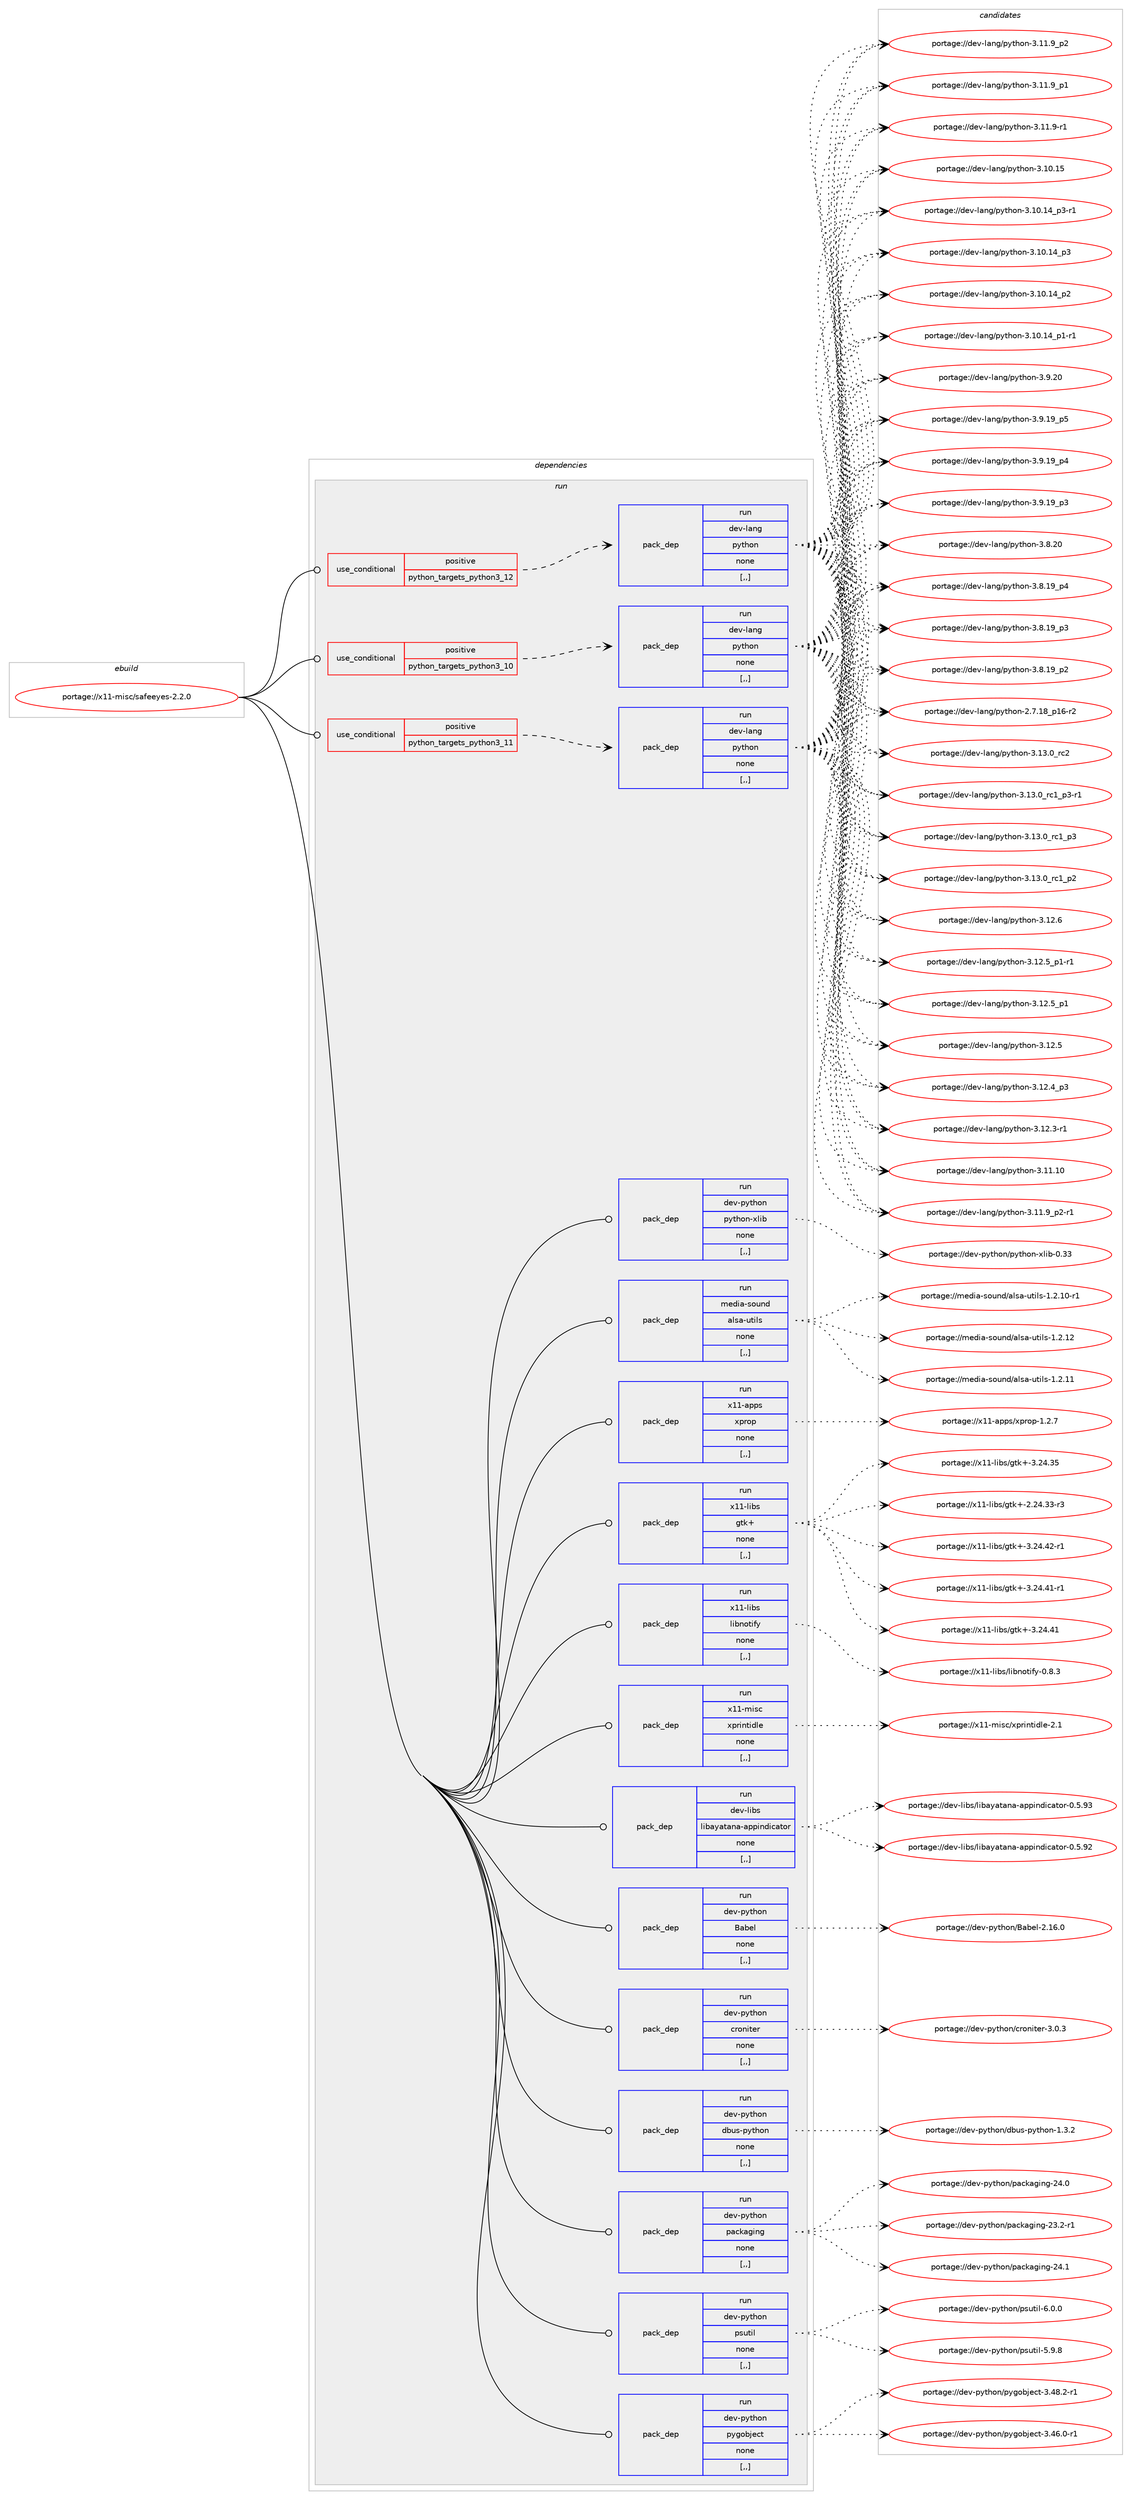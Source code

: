 digraph prolog {

# *************
# Graph options
# *************

newrank=true;
concentrate=true;
compound=true;
graph [rankdir=LR,fontname=Helvetica,fontsize=10,ranksep=1.5];#, ranksep=2.5, nodesep=0.2];
edge  [arrowhead=vee];
node  [fontname=Helvetica,fontsize=10];

# **********
# The ebuild
# **********

subgraph cluster_leftcol {
color=gray;
label=<<i>ebuild</i>>;
id [label="portage://x11-misc/safeeyes-2.2.0", color=red, width=4, href="../x11-misc/safeeyes-2.2.0.svg"];
}

# ****************
# The dependencies
# ****************

subgraph cluster_midcol {
color=gray;
label=<<i>dependencies</i>>;
subgraph cluster_compile {
fillcolor="#eeeeee";
style=filled;
label=<<i>compile</i>>;
}
subgraph cluster_compileandrun {
fillcolor="#eeeeee";
style=filled;
label=<<i>compile and run</i>>;
}
subgraph cluster_run {
fillcolor="#eeeeee";
style=filled;
label=<<i>run</i>>;
subgraph cond257195 {
dependency974714 [label=<<TABLE BORDER="0" CELLBORDER="1" CELLSPACING="0" CELLPADDING="4"><TR><TD ROWSPAN="3" CELLPADDING="10">use_conditional</TD></TR><TR><TD>positive</TD></TR><TR><TD>python_targets_python3_10</TD></TR></TABLE>>, shape=none, color=red];
subgraph pack710379 {
dependency974715 [label=<<TABLE BORDER="0" CELLBORDER="1" CELLSPACING="0" CELLPADDING="4" WIDTH="220"><TR><TD ROWSPAN="6" CELLPADDING="30">pack_dep</TD></TR><TR><TD WIDTH="110">run</TD></TR><TR><TD>dev-lang</TD></TR><TR><TD>python</TD></TR><TR><TD>none</TD></TR><TR><TD>[,,]</TD></TR></TABLE>>, shape=none, color=blue];
}
dependency974714:e -> dependency974715:w [weight=20,style="dashed",arrowhead="vee"];
}
id:e -> dependency974714:w [weight=20,style="solid",arrowhead="odot"];
subgraph cond257196 {
dependency974716 [label=<<TABLE BORDER="0" CELLBORDER="1" CELLSPACING="0" CELLPADDING="4"><TR><TD ROWSPAN="3" CELLPADDING="10">use_conditional</TD></TR><TR><TD>positive</TD></TR><TR><TD>python_targets_python3_11</TD></TR></TABLE>>, shape=none, color=red];
subgraph pack710380 {
dependency974717 [label=<<TABLE BORDER="0" CELLBORDER="1" CELLSPACING="0" CELLPADDING="4" WIDTH="220"><TR><TD ROWSPAN="6" CELLPADDING="30">pack_dep</TD></TR><TR><TD WIDTH="110">run</TD></TR><TR><TD>dev-lang</TD></TR><TR><TD>python</TD></TR><TR><TD>none</TD></TR><TR><TD>[,,]</TD></TR></TABLE>>, shape=none, color=blue];
}
dependency974716:e -> dependency974717:w [weight=20,style="dashed",arrowhead="vee"];
}
id:e -> dependency974716:w [weight=20,style="solid",arrowhead="odot"];
subgraph cond257197 {
dependency974718 [label=<<TABLE BORDER="0" CELLBORDER="1" CELLSPACING="0" CELLPADDING="4"><TR><TD ROWSPAN="3" CELLPADDING="10">use_conditional</TD></TR><TR><TD>positive</TD></TR><TR><TD>python_targets_python3_12</TD></TR></TABLE>>, shape=none, color=red];
subgraph pack710381 {
dependency974719 [label=<<TABLE BORDER="0" CELLBORDER="1" CELLSPACING="0" CELLPADDING="4" WIDTH="220"><TR><TD ROWSPAN="6" CELLPADDING="30">pack_dep</TD></TR><TR><TD WIDTH="110">run</TD></TR><TR><TD>dev-lang</TD></TR><TR><TD>python</TD></TR><TR><TD>none</TD></TR><TR><TD>[,,]</TD></TR></TABLE>>, shape=none, color=blue];
}
dependency974718:e -> dependency974719:w [weight=20,style="dashed",arrowhead="vee"];
}
id:e -> dependency974718:w [weight=20,style="solid",arrowhead="odot"];
subgraph pack710382 {
dependency974720 [label=<<TABLE BORDER="0" CELLBORDER="1" CELLSPACING="0" CELLPADDING="4" WIDTH="220"><TR><TD ROWSPAN="6" CELLPADDING="30">pack_dep</TD></TR><TR><TD WIDTH="110">run</TD></TR><TR><TD>dev-libs</TD></TR><TR><TD>libayatana-appindicator</TD></TR><TR><TD>none</TD></TR><TR><TD>[,,]</TD></TR></TABLE>>, shape=none, color=blue];
}
id:e -> dependency974720:w [weight=20,style="solid",arrowhead="odot"];
subgraph pack710383 {
dependency974721 [label=<<TABLE BORDER="0" CELLBORDER="1" CELLSPACING="0" CELLPADDING="4" WIDTH="220"><TR><TD ROWSPAN="6" CELLPADDING="30">pack_dep</TD></TR><TR><TD WIDTH="110">run</TD></TR><TR><TD>dev-python</TD></TR><TR><TD>Babel</TD></TR><TR><TD>none</TD></TR><TR><TD>[,,]</TD></TR></TABLE>>, shape=none, color=blue];
}
id:e -> dependency974721:w [weight=20,style="solid",arrowhead="odot"];
subgraph pack710384 {
dependency974722 [label=<<TABLE BORDER="0" CELLBORDER="1" CELLSPACING="0" CELLPADDING="4" WIDTH="220"><TR><TD ROWSPAN="6" CELLPADDING="30">pack_dep</TD></TR><TR><TD WIDTH="110">run</TD></TR><TR><TD>dev-python</TD></TR><TR><TD>croniter</TD></TR><TR><TD>none</TD></TR><TR><TD>[,,]</TD></TR></TABLE>>, shape=none, color=blue];
}
id:e -> dependency974722:w [weight=20,style="solid",arrowhead="odot"];
subgraph pack710385 {
dependency974723 [label=<<TABLE BORDER="0" CELLBORDER="1" CELLSPACING="0" CELLPADDING="4" WIDTH="220"><TR><TD ROWSPAN="6" CELLPADDING="30">pack_dep</TD></TR><TR><TD WIDTH="110">run</TD></TR><TR><TD>dev-python</TD></TR><TR><TD>dbus-python</TD></TR><TR><TD>none</TD></TR><TR><TD>[,,]</TD></TR></TABLE>>, shape=none, color=blue];
}
id:e -> dependency974723:w [weight=20,style="solid",arrowhead="odot"];
subgraph pack710386 {
dependency974724 [label=<<TABLE BORDER="0" CELLBORDER="1" CELLSPACING="0" CELLPADDING="4" WIDTH="220"><TR><TD ROWSPAN="6" CELLPADDING="30">pack_dep</TD></TR><TR><TD WIDTH="110">run</TD></TR><TR><TD>dev-python</TD></TR><TR><TD>packaging</TD></TR><TR><TD>none</TD></TR><TR><TD>[,,]</TD></TR></TABLE>>, shape=none, color=blue];
}
id:e -> dependency974724:w [weight=20,style="solid",arrowhead="odot"];
subgraph pack710387 {
dependency974725 [label=<<TABLE BORDER="0" CELLBORDER="1" CELLSPACING="0" CELLPADDING="4" WIDTH="220"><TR><TD ROWSPAN="6" CELLPADDING="30">pack_dep</TD></TR><TR><TD WIDTH="110">run</TD></TR><TR><TD>dev-python</TD></TR><TR><TD>psutil</TD></TR><TR><TD>none</TD></TR><TR><TD>[,,]</TD></TR></TABLE>>, shape=none, color=blue];
}
id:e -> dependency974725:w [weight=20,style="solid",arrowhead="odot"];
subgraph pack710388 {
dependency974726 [label=<<TABLE BORDER="0" CELLBORDER="1" CELLSPACING="0" CELLPADDING="4" WIDTH="220"><TR><TD ROWSPAN="6" CELLPADDING="30">pack_dep</TD></TR><TR><TD WIDTH="110">run</TD></TR><TR><TD>dev-python</TD></TR><TR><TD>pygobject</TD></TR><TR><TD>none</TD></TR><TR><TD>[,,]</TD></TR></TABLE>>, shape=none, color=blue];
}
id:e -> dependency974726:w [weight=20,style="solid",arrowhead="odot"];
subgraph pack710389 {
dependency974727 [label=<<TABLE BORDER="0" CELLBORDER="1" CELLSPACING="0" CELLPADDING="4" WIDTH="220"><TR><TD ROWSPAN="6" CELLPADDING="30">pack_dep</TD></TR><TR><TD WIDTH="110">run</TD></TR><TR><TD>dev-python</TD></TR><TR><TD>python-xlib</TD></TR><TR><TD>none</TD></TR><TR><TD>[,,]</TD></TR></TABLE>>, shape=none, color=blue];
}
id:e -> dependency974727:w [weight=20,style="solid",arrowhead="odot"];
subgraph pack710390 {
dependency974728 [label=<<TABLE BORDER="0" CELLBORDER="1" CELLSPACING="0" CELLPADDING="4" WIDTH="220"><TR><TD ROWSPAN="6" CELLPADDING="30">pack_dep</TD></TR><TR><TD WIDTH="110">run</TD></TR><TR><TD>media-sound</TD></TR><TR><TD>alsa-utils</TD></TR><TR><TD>none</TD></TR><TR><TD>[,,]</TD></TR></TABLE>>, shape=none, color=blue];
}
id:e -> dependency974728:w [weight=20,style="solid",arrowhead="odot"];
subgraph pack710391 {
dependency974729 [label=<<TABLE BORDER="0" CELLBORDER="1" CELLSPACING="0" CELLPADDING="4" WIDTH="220"><TR><TD ROWSPAN="6" CELLPADDING="30">pack_dep</TD></TR><TR><TD WIDTH="110">run</TD></TR><TR><TD>x11-apps</TD></TR><TR><TD>xprop</TD></TR><TR><TD>none</TD></TR><TR><TD>[,,]</TD></TR></TABLE>>, shape=none, color=blue];
}
id:e -> dependency974729:w [weight=20,style="solid",arrowhead="odot"];
subgraph pack710392 {
dependency974730 [label=<<TABLE BORDER="0" CELLBORDER="1" CELLSPACING="0" CELLPADDING="4" WIDTH="220"><TR><TD ROWSPAN="6" CELLPADDING="30">pack_dep</TD></TR><TR><TD WIDTH="110">run</TD></TR><TR><TD>x11-libs</TD></TR><TR><TD>gtk+</TD></TR><TR><TD>none</TD></TR><TR><TD>[,,]</TD></TR></TABLE>>, shape=none, color=blue];
}
id:e -> dependency974730:w [weight=20,style="solid",arrowhead="odot"];
subgraph pack710393 {
dependency974731 [label=<<TABLE BORDER="0" CELLBORDER="1" CELLSPACING="0" CELLPADDING="4" WIDTH="220"><TR><TD ROWSPAN="6" CELLPADDING="30">pack_dep</TD></TR><TR><TD WIDTH="110">run</TD></TR><TR><TD>x11-libs</TD></TR><TR><TD>libnotify</TD></TR><TR><TD>none</TD></TR><TR><TD>[,,]</TD></TR></TABLE>>, shape=none, color=blue];
}
id:e -> dependency974731:w [weight=20,style="solid",arrowhead="odot"];
subgraph pack710394 {
dependency974732 [label=<<TABLE BORDER="0" CELLBORDER="1" CELLSPACING="0" CELLPADDING="4" WIDTH="220"><TR><TD ROWSPAN="6" CELLPADDING="30">pack_dep</TD></TR><TR><TD WIDTH="110">run</TD></TR><TR><TD>x11-misc</TD></TR><TR><TD>xprintidle</TD></TR><TR><TD>none</TD></TR><TR><TD>[,,]</TD></TR></TABLE>>, shape=none, color=blue];
}
id:e -> dependency974732:w [weight=20,style="solid",arrowhead="odot"];
}
}

# **************
# The candidates
# **************

subgraph cluster_choices {
rank=same;
color=gray;
label=<<i>candidates</i>>;

subgraph choice710379 {
color=black;
nodesep=1;
choice10010111845108971101034711212111610411111045514649514648951149950 [label="portage://dev-lang/python-3.13.0_rc2", color=red, width=4,href="../dev-lang/python-3.13.0_rc2.svg"];
choice1001011184510897110103471121211161041111104551464951464895114994995112514511449 [label="portage://dev-lang/python-3.13.0_rc1_p3-r1", color=red, width=4,href="../dev-lang/python-3.13.0_rc1_p3-r1.svg"];
choice100101118451089711010347112121116104111110455146495146489511499499511251 [label="portage://dev-lang/python-3.13.0_rc1_p3", color=red, width=4,href="../dev-lang/python-3.13.0_rc1_p3.svg"];
choice100101118451089711010347112121116104111110455146495146489511499499511250 [label="portage://dev-lang/python-3.13.0_rc1_p2", color=red, width=4,href="../dev-lang/python-3.13.0_rc1_p2.svg"];
choice10010111845108971101034711212111610411111045514649504654 [label="portage://dev-lang/python-3.12.6", color=red, width=4,href="../dev-lang/python-3.12.6.svg"];
choice1001011184510897110103471121211161041111104551464950465395112494511449 [label="portage://dev-lang/python-3.12.5_p1-r1", color=red, width=4,href="../dev-lang/python-3.12.5_p1-r1.svg"];
choice100101118451089711010347112121116104111110455146495046539511249 [label="portage://dev-lang/python-3.12.5_p1", color=red, width=4,href="../dev-lang/python-3.12.5_p1.svg"];
choice10010111845108971101034711212111610411111045514649504653 [label="portage://dev-lang/python-3.12.5", color=red, width=4,href="../dev-lang/python-3.12.5.svg"];
choice100101118451089711010347112121116104111110455146495046529511251 [label="portage://dev-lang/python-3.12.4_p3", color=red, width=4,href="../dev-lang/python-3.12.4_p3.svg"];
choice100101118451089711010347112121116104111110455146495046514511449 [label="portage://dev-lang/python-3.12.3-r1", color=red, width=4,href="../dev-lang/python-3.12.3-r1.svg"];
choice1001011184510897110103471121211161041111104551464949464948 [label="portage://dev-lang/python-3.11.10", color=red, width=4,href="../dev-lang/python-3.11.10.svg"];
choice1001011184510897110103471121211161041111104551464949465795112504511449 [label="portage://dev-lang/python-3.11.9_p2-r1", color=red, width=4,href="../dev-lang/python-3.11.9_p2-r1.svg"];
choice100101118451089711010347112121116104111110455146494946579511250 [label="portage://dev-lang/python-3.11.9_p2", color=red, width=4,href="../dev-lang/python-3.11.9_p2.svg"];
choice100101118451089711010347112121116104111110455146494946579511249 [label="portage://dev-lang/python-3.11.9_p1", color=red, width=4,href="../dev-lang/python-3.11.9_p1.svg"];
choice100101118451089711010347112121116104111110455146494946574511449 [label="portage://dev-lang/python-3.11.9-r1", color=red, width=4,href="../dev-lang/python-3.11.9-r1.svg"];
choice1001011184510897110103471121211161041111104551464948464953 [label="portage://dev-lang/python-3.10.15", color=red, width=4,href="../dev-lang/python-3.10.15.svg"];
choice100101118451089711010347112121116104111110455146494846495295112514511449 [label="portage://dev-lang/python-3.10.14_p3-r1", color=red, width=4,href="../dev-lang/python-3.10.14_p3-r1.svg"];
choice10010111845108971101034711212111610411111045514649484649529511251 [label="portage://dev-lang/python-3.10.14_p3", color=red, width=4,href="../dev-lang/python-3.10.14_p3.svg"];
choice10010111845108971101034711212111610411111045514649484649529511250 [label="portage://dev-lang/python-3.10.14_p2", color=red, width=4,href="../dev-lang/python-3.10.14_p2.svg"];
choice100101118451089711010347112121116104111110455146494846495295112494511449 [label="portage://dev-lang/python-3.10.14_p1-r1", color=red, width=4,href="../dev-lang/python-3.10.14_p1-r1.svg"];
choice10010111845108971101034711212111610411111045514657465048 [label="portage://dev-lang/python-3.9.20", color=red, width=4,href="../dev-lang/python-3.9.20.svg"];
choice100101118451089711010347112121116104111110455146574649579511253 [label="portage://dev-lang/python-3.9.19_p5", color=red, width=4,href="../dev-lang/python-3.9.19_p5.svg"];
choice100101118451089711010347112121116104111110455146574649579511252 [label="portage://dev-lang/python-3.9.19_p4", color=red, width=4,href="../dev-lang/python-3.9.19_p4.svg"];
choice100101118451089711010347112121116104111110455146574649579511251 [label="portage://dev-lang/python-3.9.19_p3", color=red, width=4,href="../dev-lang/python-3.9.19_p3.svg"];
choice10010111845108971101034711212111610411111045514656465048 [label="portage://dev-lang/python-3.8.20", color=red, width=4,href="../dev-lang/python-3.8.20.svg"];
choice100101118451089711010347112121116104111110455146564649579511252 [label="portage://dev-lang/python-3.8.19_p4", color=red, width=4,href="../dev-lang/python-3.8.19_p4.svg"];
choice100101118451089711010347112121116104111110455146564649579511251 [label="portage://dev-lang/python-3.8.19_p3", color=red, width=4,href="../dev-lang/python-3.8.19_p3.svg"];
choice100101118451089711010347112121116104111110455146564649579511250 [label="portage://dev-lang/python-3.8.19_p2", color=red, width=4,href="../dev-lang/python-3.8.19_p2.svg"];
choice100101118451089711010347112121116104111110455046554649569511249544511450 [label="portage://dev-lang/python-2.7.18_p16-r2", color=red, width=4,href="../dev-lang/python-2.7.18_p16-r2.svg"];
dependency974715:e -> choice10010111845108971101034711212111610411111045514649514648951149950:w [style=dotted,weight="100"];
dependency974715:e -> choice1001011184510897110103471121211161041111104551464951464895114994995112514511449:w [style=dotted,weight="100"];
dependency974715:e -> choice100101118451089711010347112121116104111110455146495146489511499499511251:w [style=dotted,weight="100"];
dependency974715:e -> choice100101118451089711010347112121116104111110455146495146489511499499511250:w [style=dotted,weight="100"];
dependency974715:e -> choice10010111845108971101034711212111610411111045514649504654:w [style=dotted,weight="100"];
dependency974715:e -> choice1001011184510897110103471121211161041111104551464950465395112494511449:w [style=dotted,weight="100"];
dependency974715:e -> choice100101118451089711010347112121116104111110455146495046539511249:w [style=dotted,weight="100"];
dependency974715:e -> choice10010111845108971101034711212111610411111045514649504653:w [style=dotted,weight="100"];
dependency974715:e -> choice100101118451089711010347112121116104111110455146495046529511251:w [style=dotted,weight="100"];
dependency974715:e -> choice100101118451089711010347112121116104111110455146495046514511449:w [style=dotted,weight="100"];
dependency974715:e -> choice1001011184510897110103471121211161041111104551464949464948:w [style=dotted,weight="100"];
dependency974715:e -> choice1001011184510897110103471121211161041111104551464949465795112504511449:w [style=dotted,weight="100"];
dependency974715:e -> choice100101118451089711010347112121116104111110455146494946579511250:w [style=dotted,weight="100"];
dependency974715:e -> choice100101118451089711010347112121116104111110455146494946579511249:w [style=dotted,weight="100"];
dependency974715:e -> choice100101118451089711010347112121116104111110455146494946574511449:w [style=dotted,weight="100"];
dependency974715:e -> choice1001011184510897110103471121211161041111104551464948464953:w [style=dotted,weight="100"];
dependency974715:e -> choice100101118451089711010347112121116104111110455146494846495295112514511449:w [style=dotted,weight="100"];
dependency974715:e -> choice10010111845108971101034711212111610411111045514649484649529511251:w [style=dotted,weight="100"];
dependency974715:e -> choice10010111845108971101034711212111610411111045514649484649529511250:w [style=dotted,weight="100"];
dependency974715:e -> choice100101118451089711010347112121116104111110455146494846495295112494511449:w [style=dotted,weight="100"];
dependency974715:e -> choice10010111845108971101034711212111610411111045514657465048:w [style=dotted,weight="100"];
dependency974715:e -> choice100101118451089711010347112121116104111110455146574649579511253:w [style=dotted,weight="100"];
dependency974715:e -> choice100101118451089711010347112121116104111110455146574649579511252:w [style=dotted,weight="100"];
dependency974715:e -> choice100101118451089711010347112121116104111110455146574649579511251:w [style=dotted,weight="100"];
dependency974715:e -> choice10010111845108971101034711212111610411111045514656465048:w [style=dotted,weight="100"];
dependency974715:e -> choice100101118451089711010347112121116104111110455146564649579511252:w [style=dotted,weight="100"];
dependency974715:e -> choice100101118451089711010347112121116104111110455146564649579511251:w [style=dotted,weight="100"];
dependency974715:e -> choice100101118451089711010347112121116104111110455146564649579511250:w [style=dotted,weight="100"];
dependency974715:e -> choice100101118451089711010347112121116104111110455046554649569511249544511450:w [style=dotted,weight="100"];
}
subgraph choice710380 {
color=black;
nodesep=1;
choice10010111845108971101034711212111610411111045514649514648951149950 [label="portage://dev-lang/python-3.13.0_rc2", color=red, width=4,href="../dev-lang/python-3.13.0_rc2.svg"];
choice1001011184510897110103471121211161041111104551464951464895114994995112514511449 [label="portage://dev-lang/python-3.13.0_rc1_p3-r1", color=red, width=4,href="../dev-lang/python-3.13.0_rc1_p3-r1.svg"];
choice100101118451089711010347112121116104111110455146495146489511499499511251 [label="portage://dev-lang/python-3.13.0_rc1_p3", color=red, width=4,href="../dev-lang/python-3.13.0_rc1_p3.svg"];
choice100101118451089711010347112121116104111110455146495146489511499499511250 [label="portage://dev-lang/python-3.13.0_rc1_p2", color=red, width=4,href="../dev-lang/python-3.13.0_rc1_p2.svg"];
choice10010111845108971101034711212111610411111045514649504654 [label="portage://dev-lang/python-3.12.6", color=red, width=4,href="../dev-lang/python-3.12.6.svg"];
choice1001011184510897110103471121211161041111104551464950465395112494511449 [label="portage://dev-lang/python-3.12.5_p1-r1", color=red, width=4,href="../dev-lang/python-3.12.5_p1-r1.svg"];
choice100101118451089711010347112121116104111110455146495046539511249 [label="portage://dev-lang/python-3.12.5_p1", color=red, width=4,href="../dev-lang/python-3.12.5_p1.svg"];
choice10010111845108971101034711212111610411111045514649504653 [label="portage://dev-lang/python-3.12.5", color=red, width=4,href="../dev-lang/python-3.12.5.svg"];
choice100101118451089711010347112121116104111110455146495046529511251 [label="portage://dev-lang/python-3.12.4_p3", color=red, width=4,href="../dev-lang/python-3.12.4_p3.svg"];
choice100101118451089711010347112121116104111110455146495046514511449 [label="portage://dev-lang/python-3.12.3-r1", color=red, width=4,href="../dev-lang/python-3.12.3-r1.svg"];
choice1001011184510897110103471121211161041111104551464949464948 [label="portage://dev-lang/python-3.11.10", color=red, width=4,href="../dev-lang/python-3.11.10.svg"];
choice1001011184510897110103471121211161041111104551464949465795112504511449 [label="portage://dev-lang/python-3.11.9_p2-r1", color=red, width=4,href="../dev-lang/python-3.11.9_p2-r1.svg"];
choice100101118451089711010347112121116104111110455146494946579511250 [label="portage://dev-lang/python-3.11.9_p2", color=red, width=4,href="../dev-lang/python-3.11.9_p2.svg"];
choice100101118451089711010347112121116104111110455146494946579511249 [label="portage://dev-lang/python-3.11.9_p1", color=red, width=4,href="../dev-lang/python-3.11.9_p1.svg"];
choice100101118451089711010347112121116104111110455146494946574511449 [label="portage://dev-lang/python-3.11.9-r1", color=red, width=4,href="../dev-lang/python-3.11.9-r1.svg"];
choice1001011184510897110103471121211161041111104551464948464953 [label="portage://dev-lang/python-3.10.15", color=red, width=4,href="../dev-lang/python-3.10.15.svg"];
choice100101118451089711010347112121116104111110455146494846495295112514511449 [label="portage://dev-lang/python-3.10.14_p3-r1", color=red, width=4,href="../dev-lang/python-3.10.14_p3-r1.svg"];
choice10010111845108971101034711212111610411111045514649484649529511251 [label="portage://dev-lang/python-3.10.14_p3", color=red, width=4,href="../dev-lang/python-3.10.14_p3.svg"];
choice10010111845108971101034711212111610411111045514649484649529511250 [label="portage://dev-lang/python-3.10.14_p2", color=red, width=4,href="../dev-lang/python-3.10.14_p2.svg"];
choice100101118451089711010347112121116104111110455146494846495295112494511449 [label="portage://dev-lang/python-3.10.14_p1-r1", color=red, width=4,href="../dev-lang/python-3.10.14_p1-r1.svg"];
choice10010111845108971101034711212111610411111045514657465048 [label="portage://dev-lang/python-3.9.20", color=red, width=4,href="../dev-lang/python-3.9.20.svg"];
choice100101118451089711010347112121116104111110455146574649579511253 [label="portage://dev-lang/python-3.9.19_p5", color=red, width=4,href="../dev-lang/python-3.9.19_p5.svg"];
choice100101118451089711010347112121116104111110455146574649579511252 [label="portage://dev-lang/python-3.9.19_p4", color=red, width=4,href="../dev-lang/python-3.9.19_p4.svg"];
choice100101118451089711010347112121116104111110455146574649579511251 [label="portage://dev-lang/python-3.9.19_p3", color=red, width=4,href="../dev-lang/python-3.9.19_p3.svg"];
choice10010111845108971101034711212111610411111045514656465048 [label="portage://dev-lang/python-3.8.20", color=red, width=4,href="../dev-lang/python-3.8.20.svg"];
choice100101118451089711010347112121116104111110455146564649579511252 [label="portage://dev-lang/python-3.8.19_p4", color=red, width=4,href="../dev-lang/python-3.8.19_p4.svg"];
choice100101118451089711010347112121116104111110455146564649579511251 [label="portage://dev-lang/python-3.8.19_p3", color=red, width=4,href="../dev-lang/python-3.8.19_p3.svg"];
choice100101118451089711010347112121116104111110455146564649579511250 [label="portage://dev-lang/python-3.8.19_p2", color=red, width=4,href="../dev-lang/python-3.8.19_p2.svg"];
choice100101118451089711010347112121116104111110455046554649569511249544511450 [label="portage://dev-lang/python-2.7.18_p16-r2", color=red, width=4,href="../dev-lang/python-2.7.18_p16-r2.svg"];
dependency974717:e -> choice10010111845108971101034711212111610411111045514649514648951149950:w [style=dotted,weight="100"];
dependency974717:e -> choice1001011184510897110103471121211161041111104551464951464895114994995112514511449:w [style=dotted,weight="100"];
dependency974717:e -> choice100101118451089711010347112121116104111110455146495146489511499499511251:w [style=dotted,weight="100"];
dependency974717:e -> choice100101118451089711010347112121116104111110455146495146489511499499511250:w [style=dotted,weight="100"];
dependency974717:e -> choice10010111845108971101034711212111610411111045514649504654:w [style=dotted,weight="100"];
dependency974717:e -> choice1001011184510897110103471121211161041111104551464950465395112494511449:w [style=dotted,weight="100"];
dependency974717:e -> choice100101118451089711010347112121116104111110455146495046539511249:w [style=dotted,weight="100"];
dependency974717:e -> choice10010111845108971101034711212111610411111045514649504653:w [style=dotted,weight="100"];
dependency974717:e -> choice100101118451089711010347112121116104111110455146495046529511251:w [style=dotted,weight="100"];
dependency974717:e -> choice100101118451089711010347112121116104111110455146495046514511449:w [style=dotted,weight="100"];
dependency974717:e -> choice1001011184510897110103471121211161041111104551464949464948:w [style=dotted,weight="100"];
dependency974717:e -> choice1001011184510897110103471121211161041111104551464949465795112504511449:w [style=dotted,weight="100"];
dependency974717:e -> choice100101118451089711010347112121116104111110455146494946579511250:w [style=dotted,weight="100"];
dependency974717:e -> choice100101118451089711010347112121116104111110455146494946579511249:w [style=dotted,weight="100"];
dependency974717:e -> choice100101118451089711010347112121116104111110455146494946574511449:w [style=dotted,weight="100"];
dependency974717:e -> choice1001011184510897110103471121211161041111104551464948464953:w [style=dotted,weight="100"];
dependency974717:e -> choice100101118451089711010347112121116104111110455146494846495295112514511449:w [style=dotted,weight="100"];
dependency974717:e -> choice10010111845108971101034711212111610411111045514649484649529511251:w [style=dotted,weight="100"];
dependency974717:e -> choice10010111845108971101034711212111610411111045514649484649529511250:w [style=dotted,weight="100"];
dependency974717:e -> choice100101118451089711010347112121116104111110455146494846495295112494511449:w [style=dotted,weight="100"];
dependency974717:e -> choice10010111845108971101034711212111610411111045514657465048:w [style=dotted,weight="100"];
dependency974717:e -> choice100101118451089711010347112121116104111110455146574649579511253:w [style=dotted,weight="100"];
dependency974717:e -> choice100101118451089711010347112121116104111110455146574649579511252:w [style=dotted,weight="100"];
dependency974717:e -> choice100101118451089711010347112121116104111110455146574649579511251:w [style=dotted,weight="100"];
dependency974717:e -> choice10010111845108971101034711212111610411111045514656465048:w [style=dotted,weight="100"];
dependency974717:e -> choice100101118451089711010347112121116104111110455146564649579511252:w [style=dotted,weight="100"];
dependency974717:e -> choice100101118451089711010347112121116104111110455146564649579511251:w [style=dotted,weight="100"];
dependency974717:e -> choice100101118451089711010347112121116104111110455146564649579511250:w [style=dotted,weight="100"];
dependency974717:e -> choice100101118451089711010347112121116104111110455046554649569511249544511450:w [style=dotted,weight="100"];
}
subgraph choice710381 {
color=black;
nodesep=1;
choice10010111845108971101034711212111610411111045514649514648951149950 [label="portage://dev-lang/python-3.13.0_rc2", color=red, width=4,href="../dev-lang/python-3.13.0_rc2.svg"];
choice1001011184510897110103471121211161041111104551464951464895114994995112514511449 [label="portage://dev-lang/python-3.13.0_rc1_p3-r1", color=red, width=4,href="../dev-lang/python-3.13.0_rc1_p3-r1.svg"];
choice100101118451089711010347112121116104111110455146495146489511499499511251 [label="portage://dev-lang/python-3.13.0_rc1_p3", color=red, width=4,href="../dev-lang/python-3.13.0_rc1_p3.svg"];
choice100101118451089711010347112121116104111110455146495146489511499499511250 [label="portage://dev-lang/python-3.13.0_rc1_p2", color=red, width=4,href="../dev-lang/python-3.13.0_rc1_p2.svg"];
choice10010111845108971101034711212111610411111045514649504654 [label="portage://dev-lang/python-3.12.6", color=red, width=4,href="../dev-lang/python-3.12.6.svg"];
choice1001011184510897110103471121211161041111104551464950465395112494511449 [label="portage://dev-lang/python-3.12.5_p1-r1", color=red, width=4,href="../dev-lang/python-3.12.5_p1-r1.svg"];
choice100101118451089711010347112121116104111110455146495046539511249 [label="portage://dev-lang/python-3.12.5_p1", color=red, width=4,href="../dev-lang/python-3.12.5_p1.svg"];
choice10010111845108971101034711212111610411111045514649504653 [label="portage://dev-lang/python-3.12.5", color=red, width=4,href="../dev-lang/python-3.12.5.svg"];
choice100101118451089711010347112121116104111110455146495046529511251 [label="portage://dev-lang/python-3.12.4_p3", color=red, width=4,href="../dev-lang/python-3.12.4_p3.svg"];
choice100101118451089711010347112121116104111110455146495046514511449 [label="portage://dev-lang/python-3.12.3-r1", color=red, width=4,href="../dev-lang/python-3.12.3-r1.svg"];
choice1001011184510897110103471121211161041111104551464949464948 [label="portage://dev-lang/python-3.11.10", color=red, width=4,href="../dev-lang/python-3.11.10.svg"];
choice1001011184510897110103471121211161041111104551464949465795112504511449 [label="portage://dev-lang/python-3.11.9_p2-r1", color=red, width=4,href="../dev-lang/python-3.11.9_p2-r1.svg"];
choice100101118451089711010347112121116104111110455146494946579511250 [label="portage://dev-lang/python-3.11.9_p2", color=red, width=4,href="../dev-lang/python-3.11.9_p2.svg"];
choice100101118451089711010347112121116104111110455146494946579511249 [label="portage://dev-lang/python-3.11.9_p1", color=red, width=4,href="../dev-lang/python-3.11.9_p1.svg"];
choice100101118451089711010347112121116104111110455146494946574511449 [label="portage://dev-lang/python-3.11.9-r1", color=red, width=4,href="../dev-lang/python-3.11.9-r1.svg"];
choice1001011184510897110103471121211161041111104551464948464953 [label="portage://dev-lang/python-3.10.15", color=red, width=4,href="../dev-lang/python-3.10.15.svg"];
choice100101118451089711010347112121116104111110455146494846495295112514511449 [label="portage://dev-lang/python-3.10.14_p3-r1", color=red, width=4,href="../dev-lang/python-3.10.14_p3-r1.svg"];
choice10010111845108971101034711212111610411111045514649484649529511251 [label="portage://dev-lang/python-3.10.14_p3", color=red, width=4,href="../dev-lang/python-3.10.14_p3.svg"];
choice10010111845108971101034711212111610411111045514649484649529511250 [label="portage://dev-lang/python-3.10.14_p2", color=red, width=4,href="../dev-lang/python-3.10.14_p2.svg"];
choice100101118451089711010347112121116104111110455146494846495295112494511449 [label="portage://dev-lang/python-3.10.14_p1-r1", color=red, width=4,href="../dev-lang/python-3.10.14_p1-r1.svg"];
choice10010111845108971101034711212111610411111045514657465048 [label="portage://dev-lang/python-3.9.20", color=red, width=4,href="../dev-lang/python-3.9.20.svg"];
choice100101118451089711010347112121116104111110455146574649579511253 [label="portage://dev-lang/python-3.9.19_p5", color=red, width=4,href="../dev-lang/python-3.9.19_p5.svg"];
choice100101118451089711010347112121116104111110455146574649579511252 [label="portage://dev-lang/python-3.9.19_p4", color=red, width=4,href="../dev-lang/python-3.9.19_p4.svg"];
choice100101118451089711010347112121116104111110455146574649579511251 [label="portage://dev-lang/python-3.9.19_p3", color=red, width=4,href="../dev-lang/python-3.9.19_p3.svg"];
choice10010111845108971101034711212111610411111045514656465048 [label="portage://dev-lang/python-3.8.20", color=red, width=4,href="../dev-lang/python-3.8.20.svg"];
choice100101118451089711010347112121116104111110455146564649579511252 [label="portage://dev-lang/python-3.8.19_p4", color=red, width=4,href="../dev-lang/python-3.8.19_p4.svg"];
choice100101118451089711010347112121116104111110455146564649579511251 [label="portage://dev-lang/python-3.8.19_p3", color=red, width=4,href="../dev-lang/python-3.8.19_p3.svg"];
choice100101118451089711010347112121116104111110455146564649579511250 [label="portage://dev-lang/python-3.8.19_p2", color=red, width=4,href="../dev-lang/python-3.8.19_p2.svg"];
choice100101118451089711010347112121116104111110455046554649569511249544511450 [label="portage://dev-lang/python-2.7.18_p16-r2", color=red, width=4,href="../dev-lang/python-2.7.18_p16-r2.svg"];
dependency974719:e -> choice10010111845108971101034711212111610411111045514649514648951149950:w [style=dotted,weight="100"];
dependency974719:e -> choice1001011184510897110103471121211161041111104551464951464895114994995112514511449:w [style=dotted,weight="100"];
dependency974719:e -> choice100101118451089711010347112121116104111110455146495146489511499499511251:w [style=dotted,weight="100"];
dependency974719:e -> choice100101118451089711010347112121116104111110455146495146489511499499511250:w [style=dotted,weight="100"];
dependency974719:e -> choice10010111845108971101034711212111610411111045514649504654:w [style=dotted,weight="100"];
dependency974719:e -> choice1001011184510897110103471121211161041111104551464950465395112494511449:w [style=dotted,weight="100"];
dependency974719:e -> choice100101118451089711010347112121116104111110455146495046539511249:w [style=dotted,weight="100"];
dependency974719:e -> choice10010111845108971101034711212111610411111045514649504653:w [style=dotted,weight="100"];
dependency974719:e -> choice100101118451089711010347112121116104111110455146495046529511251:w [style=dotted,weight="100"];
dependency974719:e -> choice100101118451089711010347112121116104111110455146495046514511449:w [style=dotted,weight="100"];
dependency974719:e -> choice1001011184510897110103471121211161041111104551464949464948:w [style=dotted,weight="100"];
dependency974719:e -> choice1001011184510897110103471121211161041111104551464949465795112504511449:w [style=dotted,weight="100"];
dependency974719:e -> choice100101118451089711010347112121116104111110455146494946579511250:w [style=dotted,weight="100"];
dependency974719:e -> choice100101118451089711010347112121116104111110455146494946579511249:w [style=dotted,weight="100"];
dependency974719:e -> choice100101118451089711010347112121116104111110455146494946574511449:w [style=dotted,weight="100"];
dependency974719:e -> choice1001011184510897110103471121211161041111104551464948464953:w [style=dotted,weight="100"];
dependency974719:e -> choice100101118451089711010347112121116104111110455146494846495295112514511449:w [style=dotted,weight="100"];
dependency974719:e -> choice10010111845108971101034711212111610411111045514649484649529511251:w [style=dotted,weight="100"];
dependency974719:e -> choice10010111845108971101034711212111610411111045514649484649529511250:w [style=dotted,weight="100"];
dependency974719:e -> choice100101118451089711010347112121116104111110455146494846495295112494511449:w [style=dotted,weight="100"];
dependency974719:e -> choice10010111845108971101034711212111610411111045514657465048:w [style=dotted,weight="100"];
dependency974719:e -> choice100101118451089711010347112121116104111110455146574649579511253:w [style=dotted,weight="100"];
dependency974719:e -> choice100101118451089711010347112121116104111110455146574649579511252:w [style=dotted,weight="100"];
dependency974719:e -> choice100101118451089711010347112121116104111110455146574649579511251:w [style=dotted,weight="100"];
dependency974719:e -> choice10010111845108971101034711212111610411111045514656465048:w [style=dotted,weight="100"];
dependency974719:e -> choice100101118451089711010347112121116104111110455146564649579511252:w [style=dotted,weight="100"];
dependency974719:e -> choice100101118451089711010347112121116104111110455146564649579511251:w [style=dotted,weight="100"];
dependency974719:e -> choice100101118451089711010347112121116104111110455146564649579511250:w [style=dotted,weight="100"];
dependency974719:e -> choice100101118451089711010347112121116104111110455046554649569511249544511450:w [style=dotted,weight="100"];
}
subgraph choice710382 {
color=black;
nodesep=1;
choice10010111845108105981154710810598971219711697110974597112112105110100105999711611111445484653465751 [label="portage://dev-libs/libayatana-appindicator-0.5.93", color=red, width=4,href="../dev-libs/libayatana-appindicator-0.5.93.svg"];
choice10010111845108105981154710810598971219711697110974597112112105110100105999711611111445484653465750 [label="portage://dev-libs/libayatana-appindicator-0.5.92", color=red, width=4,href="../dev-libs/libayatana-appindicator-0.5.92.svg"];
dependency974720:e -> choice10010111845108105981154710810598971219711697110974597112112105110100105999711611111445484653465751:w [style=dotted,weight="100"];
dependency974720:e -> choice10010111845108105981154710810598971219711697110974597112112105110100105999711611111445484653465750:w [style=dotted,weight="100"];
}
subgraph choice710383 {
color=black;
nodesep=1;
choice100101118451121211161041111104766979810110845504649544648 [label="portage://dev-python/Babel-2.16.0", color=red, width=4,href="../dev-python/Babel-2.16.0.svg"];
dependency974721:e -> choice100101118451121211161041111104766979810110845504649544648:w [style=dotted,weight="100"];
}
subgraph choice710384 {
color=black;
nodesep=1;
choice100101118451121211161041111104799114111110105116101114455146484651 [label="portage://dev-python/croniter-3.0.3", color=red, width=4,href="../dev-python/croniter-3.0.3.svg"];
dependency974722:e -> choice100101118451121211161041111104799114111110105116101114455146484651:w [style=dotted,weight="100"];
}
subgraph choice710385 {
color=black;
nodesep=1;
choice10010111845112121116104111110471009811711545112121116104111110454946514650 [label="portage://dev-python/dbus-python-1.3.2", color=red, width=4,href="../dev-python/dbus-python-1.3.2.svg"];
dependency974723:e -> choice10010111845112121116104111110471009811711545112121116104111110454946514650:w [style=dotted,weight="100"];
}
subgraph choice710386 {
color=black;
nodesep=1;
choice10010111845112121116104111110471129799107971031051101034550524649 [label="portage://dev-python/packaging-24.1", color=red, width=4,href="../dev-python/packaging-24.1.svg"];
choice10010111845112121116104111110471129799107971031051101034550524648 [label="portage://dev-python/packaging-24.0", color=red, width=4,href="../dev-python/packaging-24.0.svg"];
choice100101118451121211161041111104711297991079710310511010345505146504511449 [label="portage://dev-python/packaging-23.2-r1", color=red, width=4,href="../dev-python/packaging-23.2-r1.svg"];
dependency974724:e -> choice10010111845112121116104111110471129799107971031051101034550524649:w [style=dotted,weight="100"];
dependency974724:e -> choice10010111845112121116104111110471129799107971031051101034550524648:w [style=dotted,weight="100"];
dependency974724:e -> choice100101118451121211161041111104711297991079710310511010345505146504511449:w [style=dotted,weight="100"];
}
subgraph choice710387 {
color=black;
nodesep=1;
choice1001011184511212111610411111047112115117116105108455446484648 [label="portage://dev-python/psutil-6.0.0", color=red, width=4,href="../dev-python/psutil-6.0.0.svg"];
choice1001011184511212111610411111047112115117116105108455346574656 [label="portage://dev-python/psutil-5.9.8", color=red, width=4,href="../dev-python/psutil-5.9.8.svg"];
dependency974725:e -> choice1001011184511212111610411111047112115117116105108455446484648:w [style=dotted,weight="100"];
dependency974725:e -> choice1001011184511212111610411111047112115117116105108455346574656:w [style=dotted,weight="100"];
}
subgraph choice710388 {
color=black;
nodesep=1;
choice10010111845112121116104111110471121211031119810610199116455146525646504511449 [label="portage://dev-python/pygobject-3.48.2-r1", color=red, width=4,href="../dev-python/pygobject-3.48.2-r1.svg"];
choice10010111845112121116104111110471121211031119810610199116455146525446484511449 [label="portage://dev-python/pygobject-3.46.0-r1", color=red, width=4,href="../dev-python/pygobject-3.46.0-r1.svg"];
dependency974726:e -> choice10010111845112121116104111110471121211031119810610199116455146525646504511449:w [style=dotted,weight="100"];
dependency974726:e -> choice10010111845112121116104111110471121211031119810610199116455146525446484511449:w [style=dotted,weight="100"];
}
subgraph choice710389 {
color=black;
nodesep=1;
choice100101118451121211161041111104711212111610411111045120108105984548465151 [label="portage://dev-python/python-xlib-0.33", color=red, width=4,href="../dev-python/python-xlib-0.33.svg"];
dependency974727:e -> choice100101118451121211161041111104711212111610411111045120108105984548465151:w [style=dotted,weight="100"];
}
subgraph choice710390 {
color=black;
nodesep=1;
choice10910110010597451151111171101004797108115974511711610510811545494650464950 [label="portage://media-sound/alsa-utils-1.2.12", color=red, width=4,href="../media-sound/alsa-utils-1.2.12.svg"];
choice10910110010597451151111171101004797108115974511711610510811545494650464949 [label="portage://media-sound/alsa-utils-1.2.11", color=red, width=4,href="../media-sound/alsa-utils-1.2.11.svg"];
choice109101100105974511511111711010047971081159745117116105108115454946504649484511449 [label="portage://media-sound/alsa-utils-1.2.10-r1", color=red, width=4,href="../media-sound/alsa-utils-1.2.10-r1.svg"];
dependency974728:e -> choice10910110010597451151111171101004797108115974511711610510811545494650464950:w [style=dotted,weight="100"];
dependency974728:e -> choice10910110010597451151111171101004797108115974511711610510811545494650464949:w [style=dotted,weight="100"];
dependency974728:e -> choice109101100105974511511111711010047971081159745117116105108115454946504649484511449:w [style=dotted,weight="100"];
}
subgraph choice710391 {
color=black;
nodesep=1;
choice1204949459711211211547120112114111112454946504655 [label="portage://x11-apps/xprop-1.2.7", color=red, width=4,href="../x11-apps/xprop-1.2.7.svg"];
dependency974729:e -> choice1204949459711211211547120112114111112454946504655:w [style=dotted,weight="100"];
}
subgraph choice710392 {
color=black;
nodesep=1;
choice12049494510810598115471031161074345514650524652504511449 [label="portage://x11-libs/gtk+-3.24.42-r1", color=red, width=4,href="../x11-libs/gtk+-3.24.42-r1.svg"];
choice12049494510810598115471031161074345514650524652494511449 [label="portage://x11-libs/gtk+-3.24.41-r1", color=red, width=4,href="../x11-libs/gtk+-3.24.41-r1.svg"];
choice1204949451081059811547103116107434551465052465249 [label="portage://x11-libs/gtk+-3.24.41", color=red, width=4,href="../x11-libs/gtk+-3.24.41.svg"];
choice1204949451081059811547103116107434551465052465153 [label="portage://x11-libs/gtk+-3.24.35", color=red, width=4,href="../x11-libs/gtk+-3.24.35.svg"];
choice12049494510810598115471031161074345504650524651514511451 [label="portage://x11-libs/gtk+-2.24.33-r3", color=red, width=4,href="../x11-libs/gtk+-2.24.33-r3.svg"];
dependency974730:e -> choice12049494510810598115471031161074345514650524652504511449:w [style=dotted,weight="100"];
dependency974730:e -> choice12049494510810598115471031161074345514650524652494511449:w [style=dotted,weight="100"];
dependency974730:e -> choice1204949451081059811547103116107434551465052465249:w [style=dotted,weight="100"];
dependency974730:e -> choice1204949451081059811547103116107434551465052465153:w [style=dotted,weight="100"];
dependency974730:e -> choice12049494510810598115471031161074345504650524651514511451:w [style=dotted,weight="100"];
}
subgraph choice710393 {
color=black;
nodesep=1;
choice120494945108105981154710810598110111116105102121454846564651 [label="portage://x11-libs/libnotify-0.8.3", color=red, width=4,href="../x11-libs/libnotify-0.8.3.svg"];
dependency974731:e -> choice120494945108105981154710810598110111116105102121454846564651:w [style=dotted,weight="100"];
}
subgraph choice710394 {
color=black;
nodesep=1;
choice120494945109105115994712011211410511011610510010810145504649 [label="portage://x11-misc/xprintidle-2.1", color=red, width=4,href="../x11-misc/xprintidle-2.1.svg"];
dependency974732:e -> choice120494945109105115994712011211410511011610510010810145504649:w [style=dotted,weight="100"];
}
}

}
